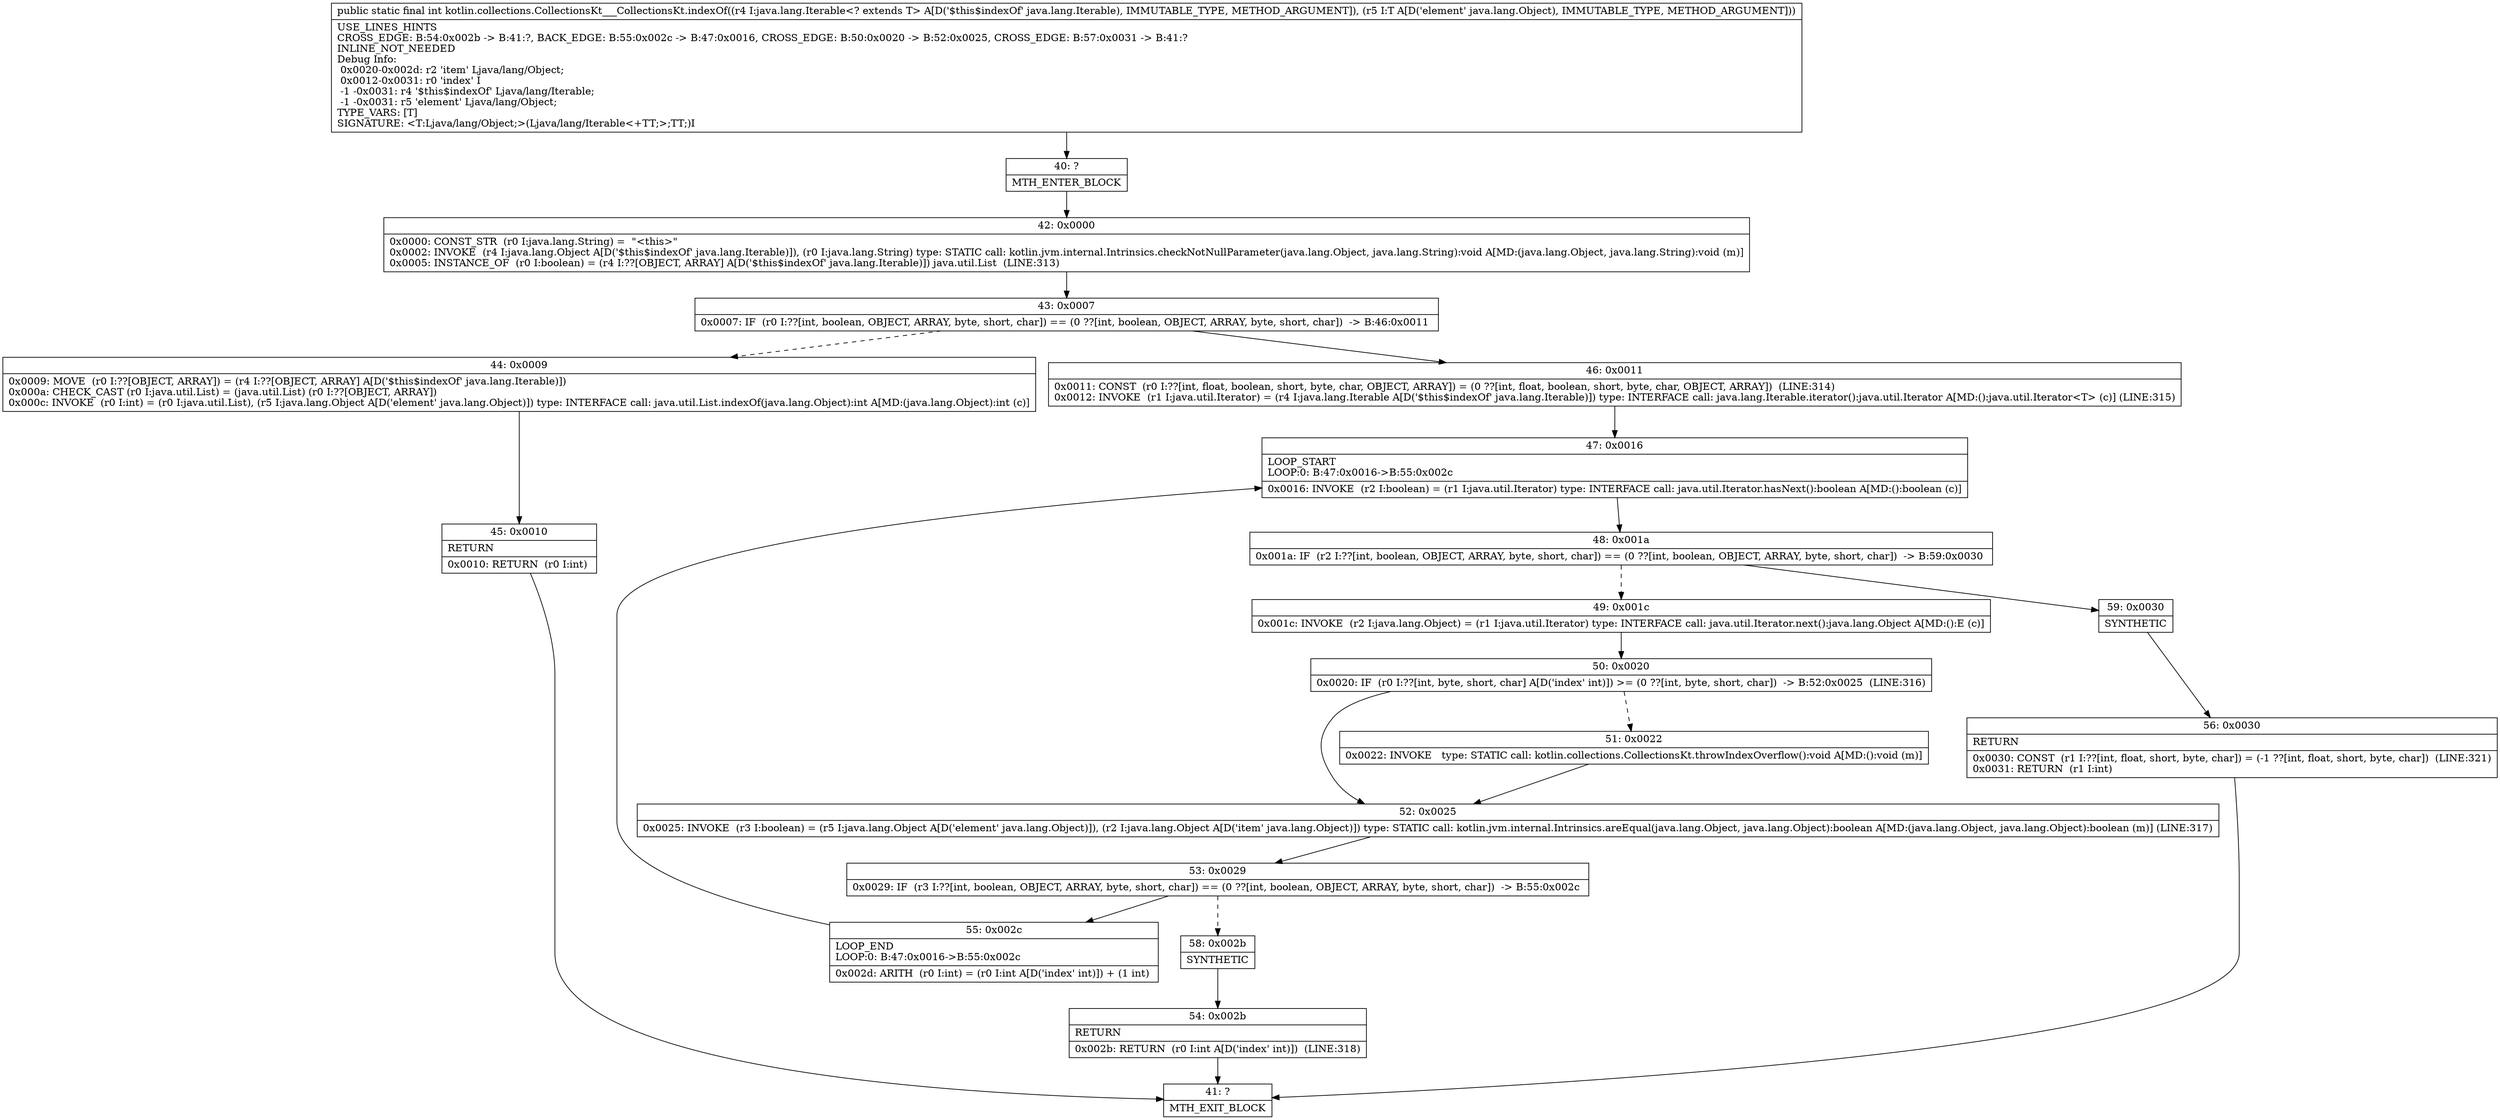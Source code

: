 digraph "CFG forkotlin.collections.CollectionsKt___CollectionsKt.indexOf(Ljava\/lang\/Iterable;Ljava\/lang\/Object;)I" {
Node_40 [shape=record,label="{40\:\ ?|MTH_ENTER_BLOCK\l}"];
Node_42 [shape=record,label="{42\:\ 0x0000|0x0000: CONST_STR  (r0 I:java.lang.String) =  \"\<this\>\" \l0x0002: INVOKE  (r4 I:java.lang.Object A[D('$this$indexOf' java.lang.Iterable)]), (r0 I:java.lang.String) type: STATIC call: kotlin.jvm.internal.Intrinsics.checkNotNullParameter(java.lang.Object, java.lang.String):void A[MD:(java.lang.Object, java.lang.String):void (m)]\l0x0005: INSTANCE_OF  (r0 I:boolean) = (r4 I:??[OBJECT, ARRAY] A[D('$this$indexOf' java.lang.Iterable)]) java.util.List  (LINE:313)\l}"];
Node_43 [shape=record,label="{43\:\ 0x0007|0x0007: IF  (r0 I:??[int, boolean, OBJECT, ARRAY, byte, short, char]) == (0 ??[int, boolean, OBJECT, ARRAY, byte, short, char])  \-\> B:46:0x0011 \l}"];
Node_44 [shape=record,label="{44\:\ 0x0009|0x0009: MOVE  (r0 I:??[OBJECT, ARRAY]) = (r4 I:??[OBJECT, ARRAY] A[D('$this$indexOf' java.lang.Iterable)]) \l0x000a: CHECK_CAST (r0 I:java.util.List) = (java.util.List) (r0 I:??[OBJECT, ARRAY]) \l0x000c: INVOKE  (r0 I:int) = (r0 I:java.util.List), (r5 I:java.lang.Object A[D('element' java.lang.Object)]) type: INTERFACE call: java.util.List.indexOf(java.lang.Object):int A[MD:(java.lang.Object):int (c)]\l}"];
Node_45 [shape=record,label="{45\:\ 0x0010|RETURN\l|0x0010: RETURN  (r0 I:int) \l}"];
Node_41 [shape=record,label="{41\:\ ?|MTH_EXIT_BLOCK\l}"];
Node_46 [shape=record,label="{46\:\ 0x0011|0x0011: CONST  (r0 I:??[int, float, boolean, short, byte, char, OBJECT, ARRAY]) = (0 ??[int, float, boolean, short, byte, char, OBJECT, ARRAY])  (LINE:314)\l0x0012: INVOKE  (r1 I:java.util.Iterator) = (r4 I:java.lang.Iterable A[D('$this$indexOf' java.lang.Iterable)]) type: INTERFACE call: java.lang.Iterable.iterator():java.util.Iterator A[MD:():java.util.Iterator\<T\> (c)] (LINE:315)\l}"];
Node_47 [shape=record,label="{47\:\ 0x0016|LOOP_START\lLOOP:0: B:47:0x0016\-\>B:55:0x002c\l|0x0016: INVOKE  (r2 I:boolean) = (r1 I:java.util.Iterator) type: INTERFACE call: java.util.Iterator.hasNext():boolean A[MD:():boolean (c)]\l}"];
Node_48 [shape=record,label="{48\:\ 0x001a|0x001a: IF  (r2 I:??[int, boolean, OBJECT, ARRAY, byte, short, char]) == (0 ??[int, boolean, OBJECT, ARRAY, byte, short, char])  \-\> B:59:0x0030 \l}"];
Node_49 [shape=record,label="{49\:\ 0x001c|0x001c: INVOKE  (r2 I:java.lang.Object) = (r1 I:java.util.Iterator) type: INTERFACE call: java.util.Iterator.next():java.lang.Object A[MD:():E (c)]\l}"];
Node_50 [shape=record,label="{50\:\ 0x0020|0x0020: IF  (r0 I:??[int, byte, short, char] A[D('index' int)]) \>= (0 ??[int, byte, short, char])  \-\> B:52:0x0025  (LINE:316)\l}"];
Node_51 [shape=record,label="{51\:\ 0x0022|0x0022: INVOKE   type: STATIC call: kotlin.collections.CollectionsKt.throwIndexOverflow():void A[MD:():void (m)]\l}"];
Node_52 [shape=record,label="{52\:\ 0x0025|0x0025: INVOKE  (r3 I:boolean) = (r5 I:java.lang.Object A[D('element' java.lang.Object)]), (r2 I:java.lang.Object A[D('item' java.lang.Object)]) type: STATIC call: kotlin.jvm.internal.Intrinsics.areEqual(java.lang.Object, java.lang.Object):boolean A[MD:(java.lang.Object, java.lang.Object):boolean (m)] (LINE:317)\l}"];
Node_53 [shape=record,label="{53\:\ 0x0029|0x0029: IF  (r3 I:??[int, boolean, OBJECT, ARRAY, byte, short, char]) == (0 ??[int, boolean, OBJECT, ARRAY, byte, short, char])  \-\> B:55:0x002c \l}"];
Node_55 [shape=record,label="{55\:\ 0x002c|LOOP_END\lLOOP:0: B:47:0x0016\-\>B:55:0x002c\l|0x002d: ARITH  (r0 I:int) = (r0 I:int A[D('index' int)]) + (1 int) \l}"];
Node_58 [shape=record,label="{58\:\ 0x002b|SYNTHETIC\l}"];
Node_54 [shape=record,label="{54\:\ 0x002b|RETURN\l|0x002b: RETURN  (r0 I:int A[D('index' int)])  (LINE:318)\l}"];
Node_59 [shape=record,label="{59\:\ 0x0030|SYNTHETIC\l}"];
Node_56 [shape=record,label="{56\:\ 0x0030|RETURN\l|0x0030: CONST  (r1 I:??[int, float, short, byte, char]) = (\-1 ??[int, float, short, byte, char])  (LINE:321)\l0x0031: RETURN  (r1 I:int) \l}"];
MethodNode[shape=record,label="{public static final int kotlin.collections.CollectionsKt___CollectionsKt.indexOf((r4 I:java.lang.Iterable\<? extends T\> A[D('$this$indexOf' java.lang.Iterable), IMMUTABLE_TYPE, METHOD_ARGUMENT]), (r5 I:T A[D('element' java.lang.Object), IMMUTABLE_TYPE, METHOD_ARGUMENT]))  | USE_LINES_HINTS\lCROSS_EDGE: B:54:0x002b \-\> B:41:?, BACK_EDGE: B:55:0x002c \-\> B:47:0x0016, CROSS_EDGE: B:50:0x0020 \-\> B:52:0x0025, CROSS_EDGE: B:57:0x0031 \-\> B:41:?\lINLINE_NOT_NEEDED\lDebug Info:\l  0x0020\-0x002d: r2 'item' Ljava\/lang\/Object;\l  0x0012\-0x0031: r0 'index' I\l  \-1 \-0x0031: r4 '$this$indexOf' Ljava\/lang\/Iterable;\l  \-1 \-0x0031: r5 'element' Ljava\/lang\/Object;\lTYPE_VARS: [T]\lSIGNATURE: \<T:Ljava\/lang\/Object;\>(Ljava\/lang\/Iterable\<+TT;\>;TT;)I\l}"];
MethodNode -> Node_40;Node_40 -> Node_42;
Node_42 -> Node_43;
Node_43 -> Node_44[style=dashed];
Node_43 -> Node_46;
Node_44 -> Node_45;
Node_45 -> Node_41;
Node_46 -> Node_47;
Node_47 -> Node_48;
Node_48 -> Node_49[style=dashed];
Node_48 -> Node_59;
Node_49 -> Node_50;
Node_50 -> Node_51[style=dashed];
Node_50 -> Node_52;
Node_51 -> Node_52;
Node_52 -> Node_53;
Node_53 -> Node_55;
Node_53 -> Node_58[style=dashed];
Node_55 -> Node_47;
Node_58 -> Node_54;
Node_54 -> Node_41;
Node_59 -> Node_56;
Node_56 -> Node_41;
}


